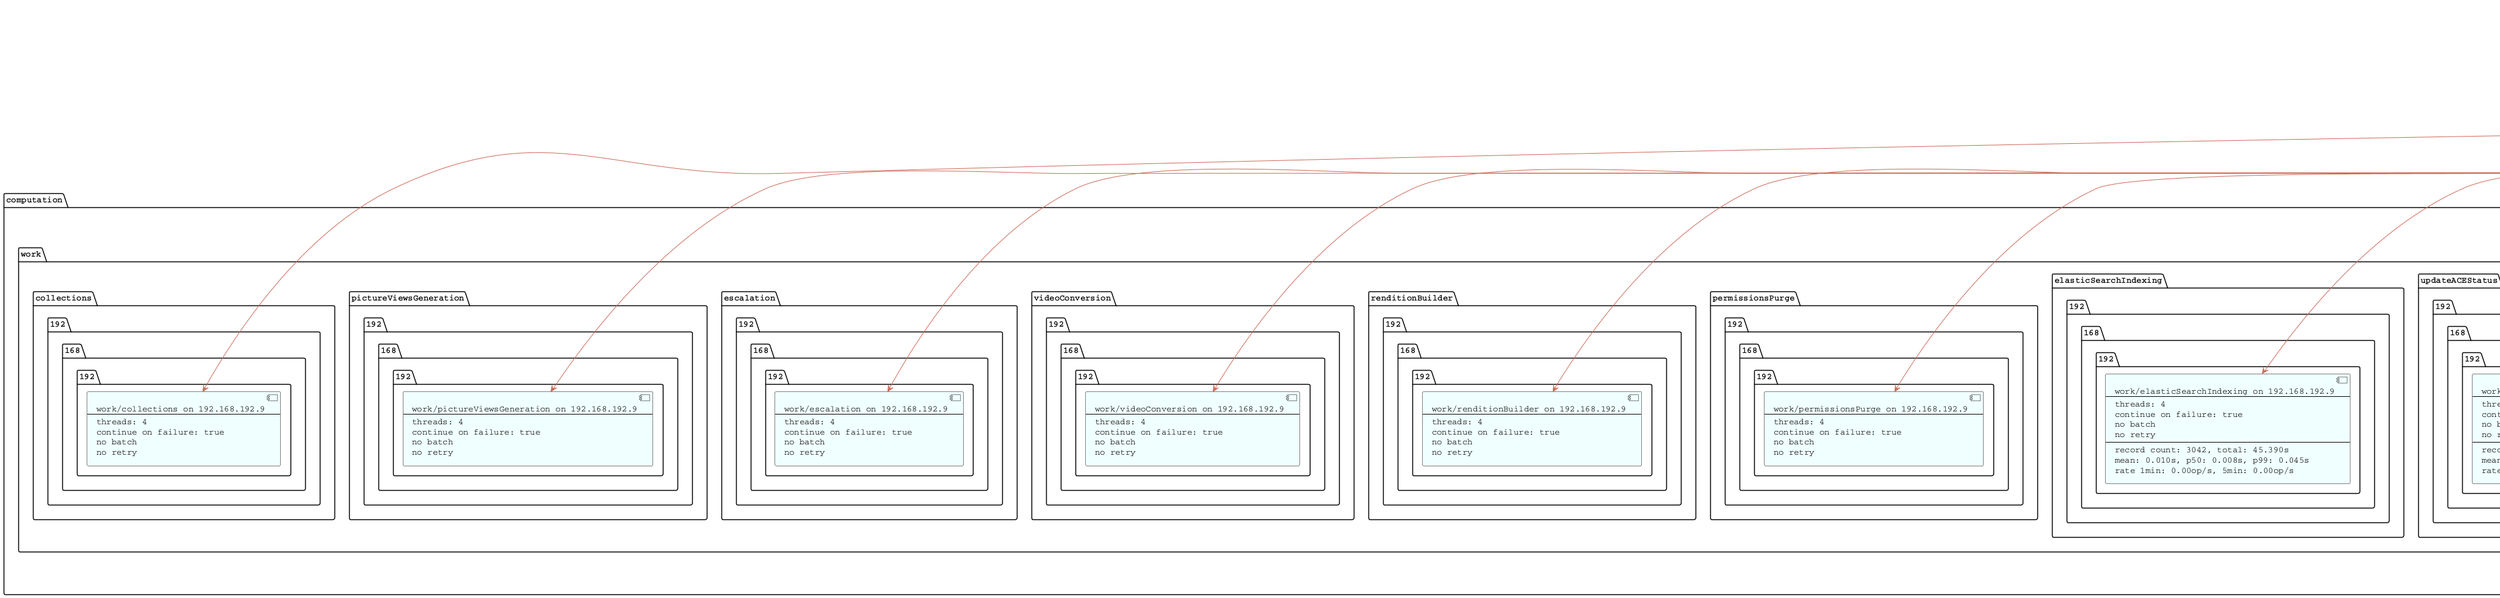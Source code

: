 @startuml
title Stream Introspection at 2020-12-07T06:18:24Z

skinparam defaultFontName Courier
skinparam handwritten false
skinparam queueBackgroundColor LightYellow
skinparam nodeBackgroundColor Azure
skinparam componentBackgroundColor Azure
skinparam nodebackgroundColor<<failure>> Yellow
skinparam componentbackgroundColor<<failure>> Yellow
skinparam component {
  BorderColor black
  ArrowColor #CC6655
}
queue stream.bulk.recomputeThumbnails [bulk/recomputeThumbnails
----
partitions: 1
codec: avro
-----
records: 0]
queue stream.work.collections [work/collections
----
partitions: 12
codec: avro
-----
records: 0]
queue stream.bulk.zipBlob [bulk/zipBlob
----
partitions: 2
codec: avro
-----
records: 0]
queue stream.audit.audit [audit/audit
----
partitions: 1
codec: avro
-----
records: 2123]
queue stream.bulk.csvExport [bulk/csvExport
----
partitions: 1
codec: avro
-----
records: 21]
queue stream.bulk.done [bulk/done
----
partitions: 1
codec: avro
-----
records: 12]
queue stream.work.pictureViewsGeneration [work/pictureViewsGeneration
----
partitions: 12
codec: avro
-----
records: 0]
queue stream.work.escalation [work/escalation
----
partitions: 12
codec: avro
-----
records: 0]
queue stream.work.videoConversion [work/videoConversion
----
partitions: 12
codec: avro
-----
records: 0]
queue stream.retention.retentionExpired [retention/retentionExpired
----
partitions: 1
codec: avro
-----
records: 0]
queue stream.bulk.trash [bulk/trash
----
partitions: 1
codec: avro
-----
records: 0]
queue stream.work.renditionBuilder [work/renditionBuilder
----
partitions: 12
codec: avro
-----
records: 0]
queue stream.bulk.command [bulk/command
----
partitions: 2
codec: avro
-----
records: 12]
queue stream.bulk.automation [bulk/automation
----
partitions: 1
codec: avro
-----
records: 0]
queue stream.work.permissionsPurge [work/permissionsPurge
----
partitions: 12
codec: avro
-----
records: 0]
queue stream.bulk.deletion [bulk/deletion
----
partitions: 1
codec: avro
-----
records: 10]
queue stream.bulk.index [bulk/index
----
partitions: 1
codec: avro
-----
records: 3]
queue stream.bulk.setProperties [bulk/setProperties
----
partitions: 1
codec: avro
-----
records: 0]
queue stream.bulk.recomputeViews [bulk/recomputeViews
----
partitions: 1
codec: avro
-----
records: 0]
queue stream.work.elasticSearchIndexing [work/elasticSearchIndexing
----
partitions: 12
codec: avro
-----
records: 3052]
queue stream.internal.metrics [internal/metrics
----
partitions: 1
codec: avro
-----
records: 543]
queue stream.work.updateACEStatus [work/updateACEStatus
----
partitions: 12
codec: avro
-----
records: 105]
queue stream.bulk.status [bulk/status
----
partitions: 1
codec: avro
-----
records: 40]
queue stream.work.blobs [work/blobs
----
partitions: 12
codec: avro
-----
records: 0]
queue stream.bulk.sortBlob [bulk/sortBlob
----
partitions: 2
codec: avro
-----
records: 1]
queue stream.internal.processors [internal/processors
----
partitions: 1
codec: avro
-----
records: 96]
queue stream.input.null [input/null
----
partitions: 1
codec: avro
-----
records: 0]
queue stream.bulk.exposeBlob [bulk/exposeBlob
----
partitions: 2
codec: avro
-----
records: 1]
queue stream.bulk.removeProxy [bulk/removeProxy
----
partitions: 1
codec: avro
-----
records: 0]
queue stream.bulk.makeBlob [bulk/makeBlob
----
partitions: 2
codec: avro
-----
records: 21]
queue stream.work.default [work/default
----
partitions: 12
codec: avro
-----
records: 5195]
queue stream.bulk.bulkIndex [bulk/bulkIndex
----
partitions: 4
codec: avro
-----
records: 5]
queue stream.bulk.setSystemProperties [bulk/setSystemProperties
----
partitions: 1
codec: avro
-----
records: 0]
queue stream.work.fulltextUpdater [work/fulltextUpdater
----
partitions: 12
codec: avro
-----
records: 0]
component computation.bulk.removeProxy.192.168.192.9 [bulk/removeProxy on 192.168.192.9
----
threads: 2
continue on failure: false
no batch
max retry: 3, delay: 500ms]
computation.bulk.removeProxy.192.168.192.9==>stream.bulk.status
stream.bulk.removeProxy==>computation.bulk.removeProxy.192.168.192.9
component computation.audit.writer.192.168.192.9 [audit/writer on 192.168.192.9
----
threads: 1
continue on failure: false
batch 25 25ms
max retry: 20, delay: 1000ms
----
record count: 2028, total: 11.328s
mean: 0.003s, p50: 0.000s, p99: 0.117s
rate 1min: 0.00op/s, 5min: 0.00op/s
----
timer count: 37902, total: 1.443s
mean: 0.000s, p50: 0.000s, p99: 0.000s
rate 5min: 1.89op/s]
stream.audit.audit==>computation.audit.writer.192.168.192.9: 2113/2123 lag: 10, latency: 1.20s
component computation.bulk.automation.192.168.192.9 [bulk/automation on 192.168.192.9
----
threads: 2
continue on failure: true
no batch
max retry: 3, delay: 1000ms]
computation.bulk.automation.192.168.192.9==>stream.bulk.status
stream.bulk.automation==>computation.bulk.automation.192.168.192.9
component computation.bulk.deletion.192.168.192.9 [bulk/deletion on 192.168.192.9
----
threads: 2
continue on failure: true
no batch
max retry: 3, delay: 1000ms
----
record count: 2, total: 0.047s
mean: 0.023s, p50: 0.017s, p99: 0.030s
rate 1min: 0.00op/s, 5min: 0.00op/s]
computation.bulk.deletion.192.168.192.9==>stream.bulk.status
stream.bulk.deletion==>computation.bulk.deletion.192.168.192.9
component computation.bulk.trash.192.168.192.9 [bulk/trash on 192.168.192.9
----
threads: 1
continue on failure: false
no batch
max retry: 3, delay: 500ms]
computation.bulk.trash.192.168.192.9==>stream.bulk.status
stream.bulk.trash==>computation.bulk.trash.192.168.192.9
component computation.bulk.setProperties.192.168.192.9 [bulk/setProperties on 192.168.192.9
----
threads: 2
continue on failure: false
no batch
max retry: 3, delay: 500ms]
computation.bulk.setProperties.192.168.192.9==>stream.bulk.status
stream.bulk.setProperties==>computation.bulk.setProperties.192.168.192.9
component computation.stream.metrics.192.168.192.9 [stream/metrics on 192.168.192.9
----
threads: 1
continue on failure: false
no batch
max retry: 5, delay: 1000ms]
stream.input.null==>computation.stream.metrics.192.168.192.9
component computation.bulk.setSystemProperties.192.168.192.9 [bulk/setSystemProperties on 192.168.192.9
----
threads: 2
continue on failure: false
no batch
max retry: 3, delay: 500ms]
computation.bulk.setSystemProperties.192.168.192.9==>stream.bulk.status
stream.bulk.setSystemProperties==>computation.bulk.setSystemProperties.192.168.192.9
component computation.bulk.indexCompletion.192.168.192.9 [bulk/indexCompletion on 192.168.192.9
----
threads: 1
continue on failure: false
no batch
max retry: 20, delay: 1000ms
----
record count: 4, total: 0.023s
mean: 0.010s, p50: 0.000s, p99: 0.022s
rate 1min: 0.00op/s, 5min: 0.00op/s]
component computation.bulk.index.192.168.192.9 [bulk/index on 192.168.192.9
----
threads: 2
continue on failure: false
no batch
max retry: 20, delay: 1000ms
----
record count: 3, total: 3.438s
mean: 1.145s, p50: 1.293s, p99: 1.611s
rate 1min: 0.00op/s, 5min: 0.00op/s]
component computation.bulk.bulkIndex.192.168.192.9  <<failure>>[bulk/bulkIndex on 192.168.192.9
----
threads: 2
continue on failure: false
no batch
max retry: 20, delay: 1000ms
----
FAILURE: 1
record count: 5, total: 1.603s
mean: 0.322s, p50: 0.067s, p99: 1.199s
rate 1min: 0.00op/s, 5min: 0.00op/s
----
timer count: 7926, total: 1.002s
mean: 0.000s, p50: 0.000s, p99: 0.000s
rate 5min: 0.40op/s]
stream.bulk.done==>computation.bulk.indexCompletion.192.168.192.9
computation.bulk.index.192.168.192.9==>stream.bulk.bulkIndex
stream.bulk.index==>computation.bulk.index.192.168.192.9
computation.bulk.bulkIndex.192.168.192.9==>stream.bulk.status
stream.bulk.bulkIndex==>computation.bulk.bulkIndex.192.168.192.9
component computation.retention.retentionExpired.192.168.192.9 [retention/retentionExpired on 192.168.192.9
----
threads: 1
continue on failure: true
no batch
max retry: 20, delay: 1000ms]
computation.retention.retentionExpired.192.168.192.9==>stream.bulk.status
stream.retention.retentionExpired==>computation.retention.retentionExpired.192.168.192.9
component computation.stream.introspection.192.168.192.9 [stream/introspection on 192.168.192.9
----
threads: 1
continue on failure: false
no batch
no retry
----
record count: 348, total: 1.807s
mean: 0.003s, p50: 0.002s, p99: 0.009s
rate 1min: 0.01op/s, 5min: 0.02op/s]
stream.internal.processors==>computation.stream.introspection.192.168.192.9
stream.internal.metrics==>computation.stream.introspection.192.168.192.9
component computation.bulk.csvExport.192.168.192.9 [bulk/csvExport on 192.168.192.9
----
threads: 2
continue on failure: true
no batch
max retry: 3, delay: 1000ms
----
record count: 21, total: 2.356s
record skipped: 4
mean: 0.112s, p50: 0.106s, p99: 0.183s
rate 1min: 0.00op/s, 5min: 0.00op/s]
component computation.bulk.makeBlob.192.168.192.9 [bulk/makeBlob on 192.168.192.9
----
threads: 2
continue on failure: true
no batch
max retry: 3, delay: 1000ms
----
record count: 21, total: 0.118s
mean: 0.006s, p50: 0.000s, p99: 0.106s
rate 1min: 0.00op/s, 5min: 0.00op/s
----
timer count: 38844, total: 0.566s
mean: 0.000s, p50: 0.000s, p99: 0.000s
rate 5min: 1.94op/s]
component computation.bulk.sortBlob.192.168.192.9 [bulk/sortBlob on 192.168.192.9
----
threads: 2
continue on failure: true
no batch
max retry: 3, delay: 1000ms
----
record count: 1, total: 0.977s
mean: 0.977s, p50: 0.977s, p99: 0.977s
rate 1min: 0.00op/s, 5min: 0.00op/s]
component computation.bulk.zipBlob.192.168.192.9 [bulk/zipBlob on 192.168.192.9
----
threads: 2
continue on failure: true
no batch
max retry: 3, delay: 1000ms]
component computation.bulk.exposeBlob.192.168.192.9 [bulk/exposeBlob on 192.168.192.9
----
threads: 2
continue on failure: true
no batch
max retry: 3, delay: 1000ms
----
record count: 1, total: 0.049s
mean: 0.049s, p50: 0.049s, p99: 0.049s
rate 1min: 0.00op/s, 5min: 0.00op/s]
computation.bulk.zipBlob.192.168.192.9==>stream.bulk.exposeBlob
stream.bulk.zipBlob==>computation.bulk.zipBlob.192.168.192.9
computation.bulk.makeBlob.192.168.192.9==>stream.bulk.zipBlob
computation.bulk.makeBlob.192.168.192.9==>stream.bulk.sortBlob
computation.bulk.makeBlob.192.168.192.9==>stream.bulk.exposeBlob
stream.bulk.makeBlob==>computation.bulk.makeBlob.192.168.192.9
computation.bulk.csvExport.192.168.192.9==>stream.bulk.makeBlob
stream.bulk.csvExport==>computation.bulk.csvExport.192.168.192.9
computation.bulk.sortBlob.192.168.192.9==>stream.bulk.zipBlob
computation.bulk.sortBlob.192.168.192.9==>stream.bulk.exposeBlob
stream.bulk.sortBlob==>computation.bulk.sortBlob.192.168.192.9
computation.bulk.exposeBlob.192.168.192.9==>stream.bulk.status
stream.bulk.exposeBlob==>computation.bulk.exposeBlob.192.168.192.9
component computation.work.videoConversion.192.168.192.9 [work/videoConversion on 192.168.192.9
----
threads: 4
continue on failure: true
no batch
no retry]
component computation.work.permissionsPurge.192.168.192.9 [work/permissionsPurge on 192.168.192.9
----
threads: 4
continue on failure: true
no batch
no retry]
component computation.work.blobs.192.168.192.9 [work/blobs on 192.168.192.9
----
threads: 4
continue on failure: true
no batch
no retry]
component computation.work.default.192.168.192.9 [work/default on 192.168.192.9
----
threads: 4
continue on failure: true
no batch
no retry
----
record count: 5013, total: 616.797s
mean: 0.010s, p50: 0.007s, p99: 0.123s
rate 1min: 0.00op/s, 5min: 0.01op/s]
component computation.work.elasticSearchIndexing.192.168.192.9 [work/elasticSearchIndexing on 192.168.192.9
----
threads: 4
continue on failure: true
no batch
no retry
----
record count: 3042, total: 45.390s
mean: 0.010s, p50: 0.008s, p99: 0.045s
rate 1min: 0.00op/s, 5min: 0.00op/s]
component computation.work.collections.192.168.192.9 [work/collections on 192.168.192.9
----
threads: 4
continue on failure: true
no batch
no retry]
component computation.work.escalation.192.168.192.9 [work/escalation on 192.168.192.9
----
threads: 4
continue on failure: true
no batch
no retry]
component computation.work.renditionBuilder.192.168.192.9 [work/renditionBuilder on 192.168.192.9
----
threads: 4
continue on failure: true
no batch
no retry]
component computation.work.fulltextUpdater.192.168.192.9 [work/fulltextUpdater on 192.168.192.9
----
threads: 4
continue on failure: true
no batch
no retry]
component computation.work.updateACEStatus.192.168.192.9 [work/updateACEStatus on 192.168.192.9
----
threads: 4
continue on failure: true
no batch
no retry
----
record count: 68, total: 0.563s
mean: 0.003s, p50: 0.003s, p99: 0.003s
rate 1min: 0.00op/s, 5min: 0.00op/s]
component computation.work.pictureViewsGeneration.192.168.192.9 [work/pictureViewsGeneration on 192.168.192.9
----
threads: 4
continue on failure: true
no batch
no retry]
stream.work.videoConversion==>computation.work.videoConversion.192.168.192.9
stream.work.permissionsPurge==>computation.work.permissionsPurge.192.168.192.9
stream.work.blobs==>computation.work.blobs.192.168.192.9
stream.work.default==>computation.work.default.192.168.192.9
stream.work.elasticSearchIndexing==>computation.work.elasticSearchIndexing.192.168.192.9
stream.work.collections==>computation.work.collections.192.168.192.9
stream.work.escalation==>computation.work.escalation.192.168.192.9
stream.work.renditionBuilder==>computation.work.renditionBuilder.192.168.192.9
stream.work.fulltextUpdater==>computation.work.fulltextUpdater.192.168.192.9
stream.work.updateACEStatus==>computation.work.updateACEStatus.192.168.192.9
stream.work.pictureViewsGeneration==>computation.work.pictureViewsGeneration.192.168.192.9
component computation.bulk.recomputeThumbnails.192.168.192.9 [bulk/recomputeThumbnails on 192.168.192.9
----
threads: 2
continue on failure: true
no batch
max retry: 3, delay: 1000ms]
computation.bulk.recomputeThumbnails.192.168.192.9==>stream.bulk.status
stream.bulk.recomputeThumbnails==>computation.bulk.recomputeThumbnails.192.168.192.9
component computation.bulk.recomputeViews.192.168.192.9 [bulk/recomputeViews on 192.168.192.9
----
threads: 2
continue on failure: true
no batch
max retry: 3, delay: 1000ms]
computation.bulk.recomputeViews.192.168.192.9==>stream.bulk.status
stream.bulk.recomputeViews==>computation.bulk.recomputeViews.192.168.192.9
component computation.bulk.scroller.192.168.192.9 [bulk/scroller on 192.168.192.9
----
threads: 2
continue on failure: false
no batch
no retry
----
record count: 4, total: 0.487s
mean: 0.231s, p50: 0.366s, p99: 0.366s
rate 1min: 0.00op/s, 5min: 0.00op/s]
component computation.bulk.status.192.168.192.9 [bulk/status on 192.168.192.9
----
threads: 1
continue on failure: false
no batch
max retry: 20, delay: 1000ms
----
record count: 16, total: 0.056s
mean: 0.003s, p50: 0.003s, p99: 0.007s
rate 1min: 0.00op/s, 5min: 0.00op/s]
computation.bulk.scroller.192.168.192.9==>stream.bulk.removeProxy
computation.bulk.scroller.192.168.192.9==>stream.bulk.recomputeThumbnails
computation.bulk.scroller.192.168.192.9==>stream.retention.retentionExpired
computation.bulk.scroller.192.168.192.9==>stream.bulk.trash
computation.bulk.scroller.192.168.192.9==>stream.bulk.status
computation.bulk.scroller.192.168.192.9==>stream.bulk.csvExport
computation.bulk.scroller.192.168.192.9==>stream.bulk.automation
computation.bulk.scroller.192.168.192.9==>stream.bulk.deletion
computation.bulk.scroller.192.168.192.9==>stream.bulk.index
computation.bulk.scroller.192.168.192.9==>stream.bulk.setProperties
computation.bulk.scroller.192.168.192.9==>stream.bulk.recomputeViews
computation.bulk.scroller.192.168.192.9==>stream.bulk.setSystemProperties
stream.bulk.command==>computation.bulk.scroller.192.168.192.9
computation.bulk.status.192.168.192.9==>stream.bulk.done
stream.bulk.status==>computation.bulk.status.192.168.192.9
@enduml

